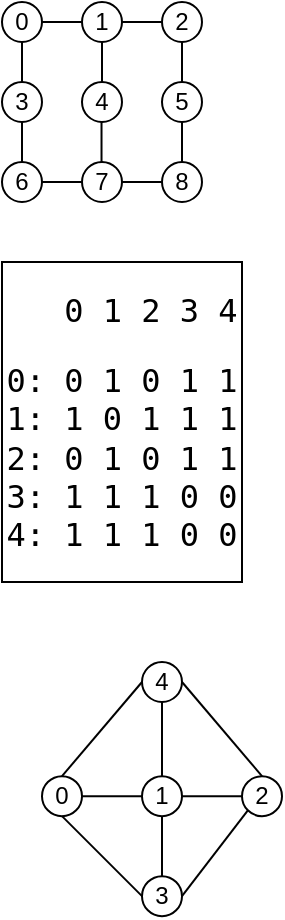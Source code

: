 <mxfile version="22.1.15" type="google">
  <diagram name="Страница — 1" id="KZRy0IFiZgh87VU0_Ni-">
    <mxGraphModel grid="1" page="1" gridSize="10" guides="1" tooltips="1" connect="1" arrows="1" fold="1" pageScale="1" pageWidth="827" pageHeight="1169" math="0" shadow="0">
      <root>
        <mxCell id="0" />
        <mxCell id="1" parent="0" />
        <mxCell id="w7yR81Glc-2LedsyE1aX-1" value="6" style="ellipse;whiteSpace=wrap;html=1;aspect=fixed;" vertex="1" parent="1">
          <mxGeometry x="230" y="230" width="20" height="20" as="geometry" />
        </mxCell>
        <mxCell id="w7yR81Glc-2LedsyE1aX-2" value="7" style="ellipse;whiteSpace=wrap;html=1;aspect=fixed;" vertex="1" parent="1">
          <mxGeometry x="270" y="230" width="20" height="20" as="geometry" />
        </mxCell>
        <mxCell id="w7yR81Glc-2LedsyE1aX-3" value="3" style="ellipse;whiteSpace=wrap;html=1;aspect=fixed;" vertex="1" parent="1">
          <mxGeometry x="230" y="190" width="20" height="20" as="geometry" />
        </mxCell>
        <mxCell id="w7yR81Glc-2LedsyE1aX-4" value="4" style="ellipse;whiteSpace=wrap;html=1;aspect=fixed;" vertex="1" parent="1">
          <mxGeometry x="270" y="190" width="20" height="20" as="geometry" />
        </mxCell>
        <mxCell id="w7yR81Glc-2LedsyE1aX-5" value="5" style="ellipse;whiteSpace=wrap;html=1;aspect=fixed;" vertex="1" parent="1">
          <mxGeometry x="310" y="190" width="20" height="20" as="geometry" />
        </mxCell>
        <mxCell id="w7yR81Glc-2LedsyE1aX-6" value="8" style="ellipse;whiteSpace=wrap;html=1;aspect=fixed;" vertex="1" parent="1">
          <mxGeometry x="310" y="230" width="20" height="20" as="geometry" />
        </mxCell>
        <mxCell id="w7yR81Glc-2LedsyE1aX-7" value="2" style="ellipse;whiteSpace=wrap;html=1;aspect=fixed;" vertex="1" parent="1">
          <mxGeometry x="310" y="150" width="20" height="20" as="geometry" />
        </mxCell>
        <mxCell id="w7yR81Glc-2LedsyE1aX-8" value="1" style="ellipse;whiteSpace=wrap;html=1;aspect=fixed;" vertex="1" parent="1">
          <mxGeometry x="270" y="150" width="20" height="20" as="geometry" />
        </mxCell>
        <mxCell id="w7yR81Glc-2LedsyE1aX-9" value="0" style="ellipse;whiteSpace=wrap;html=1;aspect=fixed;" vertex="1" parent="1">
          <mxGeometry x="230" y="150" width="20" height="20" as="geometry" />
        </mxCell>
        <mxCell id="w7yR81Glc-2LedsyE1aX-10" value="" style="endArrow=none;html=1;rounded=0;exitX=0.5;exitY=0;exitDx=0;exitDy=0;entryX=0.5;entryY=1;entryDx=0;entryDy=0;" edge="1" parent="1" source="w7yR81Glc-2LedsyE1aX-3" target="w7yR81Glc-2LedsyE1aX-9">
          <mxGeometry width="50" height="50" relative="1" as="geometry">
            <mxPoint x="360" y="210" as="sourcePoint" />
            <mxPoint x="410" y="160" as="targetPoint" />
          </mxGeometry>
        </mxCell>
        <mxCell id="w7yR81Glc-2LedsyE1aX-11" value="" style="endArrow=none;html=1;rounded=0;exitX=0.5;exitY=0;exitDx=0;exitDy=0;entryX=0.5;entryY=1;entryDx=0;entryDy=0;" edge="1" parent="1" source="w7yR81Glc-2LedsyE1aX-4" target="w7yR81Glc-2LedsyE1aX-8">
          <mxGeometry width="50" height="50" relative="1" as="geometry">
            <mxPoint x="250" y="200" as="sourcePoint" />
            <mxPoint x="250" y="180" as="targetPoint" />
          </mxGeometry>
        </mxCell>
        <mxCell id="w7yR81Glc-2LedsyE1aX-12" value="" style="endArrow=none;html=1;rounded=0;exitX=0.5;exitY=0;exitDx=0;exitDy=0;entryX=0.5;entryY=1;entryDx=0;entryDy=0;" edge="1" parent="1" source="w7yR81Glc-2LedsyE1aX-5" target="w7yR81Glc-2LedsyE1aX-7">
          <mxGeometry width="50" height="50" relative="1" as="geometry">
            <mxPoint x="260" y="210" as="sourcePoint" />
            <mxPoint x="260" y="190" as="targetPoint" />
          </mxGeometry>
        </mxCell>
        <mxCell id="w7yR81Glc-2LedsyE1aX-13" value="" style="endArrow=none;html=1;rounded=0;exitX=0.5;exitY=0;exitDx=0;exitDy=0;entryX=0.5;entryY=1;entryDx=0;entryDy=0;" edge="1" parent="1" source="w7yR81Glc-2LedsyE1aX-1" target="w7yR81Glc-2LedsyE1aX-3">
          <mxGeometry width="50" height="50" relative="1" as="geometry">
            <mxPoint x="270" y="220" as="sourcePoint" />
            <mxPoint x="270" y="200" as="targetPoint" />
          </mxGeometry>
        </mxCell>
        <mxCell id="w7yR81Glc-2LedsyE1aX-14" value="" style="endArrow=none;html=1;rounded=0;exitX=0.5;exitY=0;exitDx=0;exitDy=0;entryX=0.5;entryY=1;entryDx=0;entryDy=0;" edge="1" parent="1">
          <mxGeometry width="50" height="50" relative="1" as="geometry">
            <mxPoint x="279.76" y="230" as="sourcePoint" />
            <mxPoint x="279.76" y="210" as="targetPoint" />
          </mxGeometry>
        </mxCell>
        <mxCell id="w7yR81Glc-2LedsyE1aX-15" value="" style="endArrow=none;html=1;rounded=0;exitX=0.5;exitY=0;exitDx=0;exitDy=0;entryX=0.5;entryY=1;entryDx=0;entryDy=0;" edge="1" parent="1" source="w7yR81Glc-2LedsyE1aX-6" target="w7yR81Glc-2LedsyE1aX-5">
          <mxGeometry width="50" height="50" relative="1" as="geometry">
            <mxPoint x="290" y="240" as="sourcePoint" />
            <mxPoint x="290" y="220" as="targetPoint" />
          </mxGeometry>
        </mxCell>
        <mxCell id="w7yR81Glc-2LedsyE1aX-16" value="" style="endArrow=none;html=1;rounded=0;exitX=1;exitY=0.5;exitDx=0;exitDy=0;entryX=0;entryY=0.5;entryDx=0;entryDy=0;" edge="1" parent="1" source="w7yR81Glc-2LedsyE1aX-1" target="w7yR81Glc-2LedsyE1aX-2">
          <mxGeometry width="50" height="50" relative="1" as="geometry">
            <mxPoint x="360" y="210" as="sourcePoint" />
            <mxPoint x="410" y="160" as="targetPoint" />
          </mxGeometry>
        </mxCell>
        <mxCell id="w7yR81Glc-2LedsyE1aX-17" value="" style="endArrow=none;html=1;rounded=0;exitX=1;exitY=0.5;exitDx=0;exitDy=0;" edge="1" parent="1" source="w7yR81Glc-2LedsyE1aX-9">
          <mxGeometry width="50" height="50" relative="1" as="geometry">
            <mxPoint x="360" y="210" as="sourcePoint" />
            <mxPoint x="270" y="160" as="targetPoint" />
          </mxGeometry>
        </mxCell>
        <mxCell id="w7yR81Glc-2LedsyE1aX-18" value="" style="endArrow=none;html=1;rounded=0;exitX=1;exitY=0.5;exitDx=0;exitDy=0;entryX=0;entryY=0.5;entryDx=0;entryDy=0;" edge="1" parent="1" source="w7yR81Glc-2LedsyE1aX-8" target="w7yR81Glc-2LedsyE1aX-7">
          <mxGeometry width="50" height="50" relative="1" as="geometry">
            <mxPoint x="360" y="210" as="sourcePoint" />
            <mxPoint x="410" y="160" as="targetPoint" />
          </mxGeometry>
        </mxCell>
        <mxCell id="w7yR81Glc-2LedsyE1aX-19" value="" style="endArrow=none;html=1;rounded=0;exitX=1;exitY=0.5;exitDx=0;exitDy=0;" edge="1" parent="1" source="w7yR81Glc-2LedsyE1aX-2">
          <mxGeometry width="50" height="50" relative="1" as="geometry">
            <mxPoint x="340" y="290" as="sourcePoint" />
            <mxPoint x="310" y="240" as="targetPoint" />
          </mxGeometry>
        </mxCell>
        <mxCell id="yH9d68AeX25p5POZw6dF-1" value="&lt;pre style=&quot;font-family: &amp;quot;JetBrains Mono&amp;quot;, monospace; font-size: 12pt;&quot;&gt;&lt;span style=&quot;background-color: rgb(255, 255, 255);&quot;&gt;   0 1 2 3 4&lt;/span&gt;&lt;/pre&gt;&lt;pre style=&quot;font-family: &amp;quot;JetBrains Mono&amp;quot;, monospace; font-size: 12pt;&quot;&gt;&lt;span style=&quot;background-color: rgb(255, 255, 255);&quot;&gt;0: 0 1 0 1 1&lt;br&gt;1: 1 0 1 1 1&lt;br&gt;2: 0 1 0 1 1&lt;br&gt;3: 1 1 1 0 0&lt;br&gt;4: 1 1 1 0 0&lt;/span&gt;&lt;/pre&gt;" style="rounded=0;whiteSpace=wrap;html=1;" vertex="1" parent="1">
          <mxGeometry x="230" y="280" width="120" height="160" as="geometry" />
        </mxCell>
        <mxCell id="yH9d68AeX25p5POZw6dF-2" value="0" style="ellipse;whiteSpace=wrap;html=1;aspect=fixed;" vertex="1" parent="1">
          <mxGeometry x="250" y="537.07" width="20" height="20" as="geometry" />
        </mxCell>
        <mxCell id="yH9d68AeX25p5POZw6dF-3" value="1" style="ellipse;whiteSpace=wrap;html=1;aspect=fixed;" vertex="1" parent="1">
          <mxGeometry x="300" y="537.07" width="20" height="20" as="geometry" />
        </mxCell>
        <mxCell id="yH9d68AeX25p5POZw6dF-4" value="" style="endArrow=none;html=1;rounded=0;entryX=0;entryY=0.5;entryDx=0;entryDy=0;exitX=1;exitY=0.5;exitDx=0;exitDy=0;" edge="1" parent="1" source="yH9d68AeX25p5POZw6dF-2" target="yH9d68AeX25p5POZw6dF-3">
          <mxGeometry width="50" height="50" relative="1" as="geometry">
            <mxPoint x="270" y="657.07" as="sourcePoint" />
            <mxPoint x="320" y="607.07" as="targetPoint" />
          </mxGeometry>
        </mxCell>
        <mxCell id="yH9d68AeX25p5POZw6dF-5" value="3" style="ellipse;whiteSpace=wrap;html=1;aspect=fixed;" vertex="1" parent="1">
          <mxGeometry x="300" y="587.07" width="20" height="20" as="geometry" />
        </mxCell>
        <mxCell id="yH9d68AeX25p5POZw6dF-6" value="" style="endArrow=none;html=1;rounded=0;entryX=0.5;entryY=1;entryDx=0;entryDy=0;exitX=0;exitY=0.5;exitDx=0;exitDy=0;" edge="1" parent="1" source="yH9d68AeX25p5POZw6dF-5" target="yH9d68AeX25p5POZw6dF-2">
          <mxGeometry width="50" height="50" relative="1" as="geometry">
            <mxPoint x="280" y="657.07" as="sourcePoint" />
            <mxPoint x="330" y="607.07" as="targetPoint" />
          </mxGeometry>
        </mxCell>
        <mxCell id="yH9d68AeX25p5POZw6dF-7" value="4" style="ellipse;whiteSpace=wrap;html=1;aspect=fixed;" vertex="1" parent="1">
          <mxGeometry x="300" y="480" width="20" height="20" as="geometry" />
        </mxCell>
        <mxCell id="yH9d68AeX25p5POZw6dF-8" value="" style="endArrow=none;html=1;rounded=0;entryX=0.5;entryY=0;entryDx=0;entryDy=0;exitX=0;exitY=0.5;exitDx=0;exitDy=0;" edge="1" parent="1" source="yH9d68AeX25p5POZw6dF-7" target="yH9d68AeX25p5POZw6dF-2">
          <mxGeometry width="50" height="50" relative="1" as="geometry">
            <mxPoint x="302.929" y="489.999" as="sourcePoint" />
            <mxPoint x="280" y="627.07" as="targetPoint" />
          </mxGeometry>
        </mxCell>
        <mxCell id="yH9d68AeX25p5POZw6dF-9" value="2" style="ellipse;whiteSpace=wrap;html=1;aspect=fixed;" vertex="1" parent="1">
          <mxGeometry x="350" y="537.07" width="20" height="20" as="geometry" />
        </mxCell>
        <mxCell id="yH9d68AeX25p5POZw6dF-10" value="" style="endArrow=none;html=1;rounded=0;entryX=1;entryY=0.5;entryDx=0;entryDy=0;exitX=0;exitY=0.5;exitDx=0;exitDy=0;" edge="1" parent="1" source="yH9d68AeX25p5POZw6dF-9" target="yH9d68AeX25p5POZw6dF-3">
          <mxGeometry width="50" height="50" relative="1" as="geometry">
            <mxPoint x="320" y="657.07" as="sourcePoint" />
            <mxPoint x="370" y="607.07" as="targetPoint" />
          </mxGeometry>
        </mxCell>
        <mxCell id="yH9d68AeX25p5POZw6dF-11" value="" style="endArrow=none;html=1;rounded=0;entryX=0.5;entryY=1;entryDx=0;entryDy=0;exitX=0.5;exitY=0;exitDx=0;exitDy=0;" edge="1" parent="1" source="yH9d68AeX25p5POZw6dF-5" target="yH9d68AeX25p5POZw6dF-3">
          <mxGeometry width="50" height="50" relative="1" as="geometry">
            <mxPoint x="290" y="687.07" as="sourcePoint" />
            <mxPoint x="340" y="637.07" as="targetPoint" />
          </mxGeometry>
        </mxCell>
        <mxCell id="yH9d68AeX25p5POZw6dF-12" value="" style="endArrow=none;html=1;rounded=0;exitX=0.5;exitY=1;exitDx=0;exitDy=0;" edge="1" parent="1" source="yH9d68AeX25p5POZw6dF-7">
          <mxGeometry width="50" height="50" relative="1" as="geometry">
            <mxPoint x="310" y="507.07" as="sourcePoint" />
            <mxPoint x="310" y="537.07" as="targetPoint" />
          </mxGeometry>
        </mxCell>
        <mxCell id="yH9d68AeX25p5POZw6dF-13" value="" style="endArrow=none;html=1;rounded=0;entryX=0;entryY=1;entryDx=0;entryDy=0;exitX=1;exitY=0.5;exitDx=0;exitDy=0;" edge="1" parent="1" source="yH9d68AeX25p5POZw6dF-5" target="yH9d68AeX25p5POZw6dF-9">
          <mxGeometry width="50" height="50" relative="1" as="geometry">
            <mxPoint x="320" y="677.07" as="sourcePoint" />
            <mxPoint x="370" y="627.07" as="targetPoint" />
          </mxGeometry>
        </mxCell>
        <mxCell id="yH9d68AeX25p5POZw6dF-14" value="" style="endArrow=none;html=1;rounded=0;entryX=0.5;entryY=0;entryDx=0;entryDy=0;exitX=1;exitY=0.5;exitDx=0;exitDy=0;" edge="1" parent="1" source="yH9d68AeX25p5POZw6dF-7" target="yH9d68AeX25p5POZw6dF-9">
          <mxGeometry width="50" height="50" relative="1" as="geometry">
            <mxPoint x="317.071" y="489.999" as="sourcePoint" />
            <mxPoint x="400" y="627.07" as="targetPoint" />
          </mxGeometry>
        </mxCell>
      </root>
    </mxGraphModel>
  </diagram>
</mxfile>
